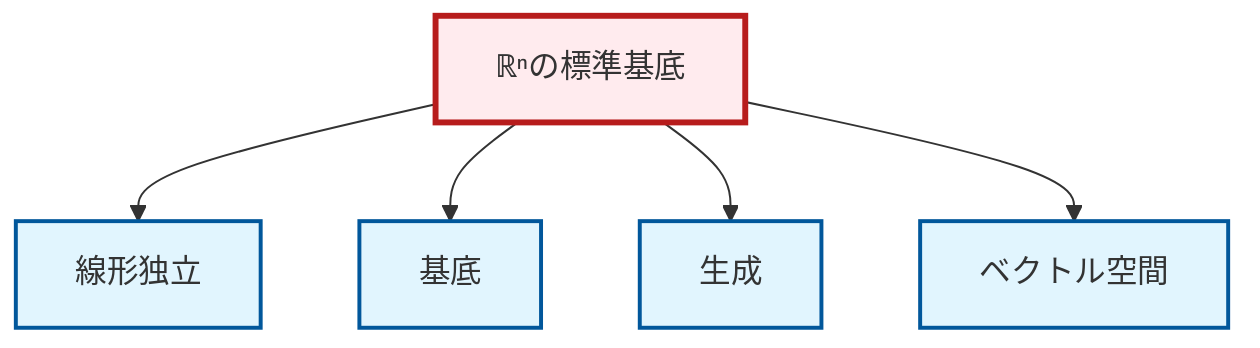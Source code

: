 graph TD
    classDef definition fill:#e1f5fe,stroke:#01579b,stroke-width:2px
    classDef theorem fill:#f3e5f5,stroke:#4a148c,stroke-width:2px
    classDef axiom fill:#fff3e0,stroke:#e65100,stroke-width:2px
    classDef example fill:#e8f5e9,stroke:#1b5e20,stroke-width:2px
    classDef current fill:#ffebee,stroke:#b71c1c,stroke-width:3px
    def-basis["基底"]:::definition
    ex-standard-basis-rn["ℝⁿの標準基底"]:::example
    def-span["生成"]:::definition
    def-linear-independence["線形独立"]:::definition
    def-vector-space["ベクトル空間"]:::definition
    ex-standard-basis-rn --> def-linear-independence
    ex-standard-basis-rn --> def-basis
    ex-standard-basis-rn --> def-span
    ex-standard-basis-rn --> def-vector-space
    class ex-standard-basis-rn current